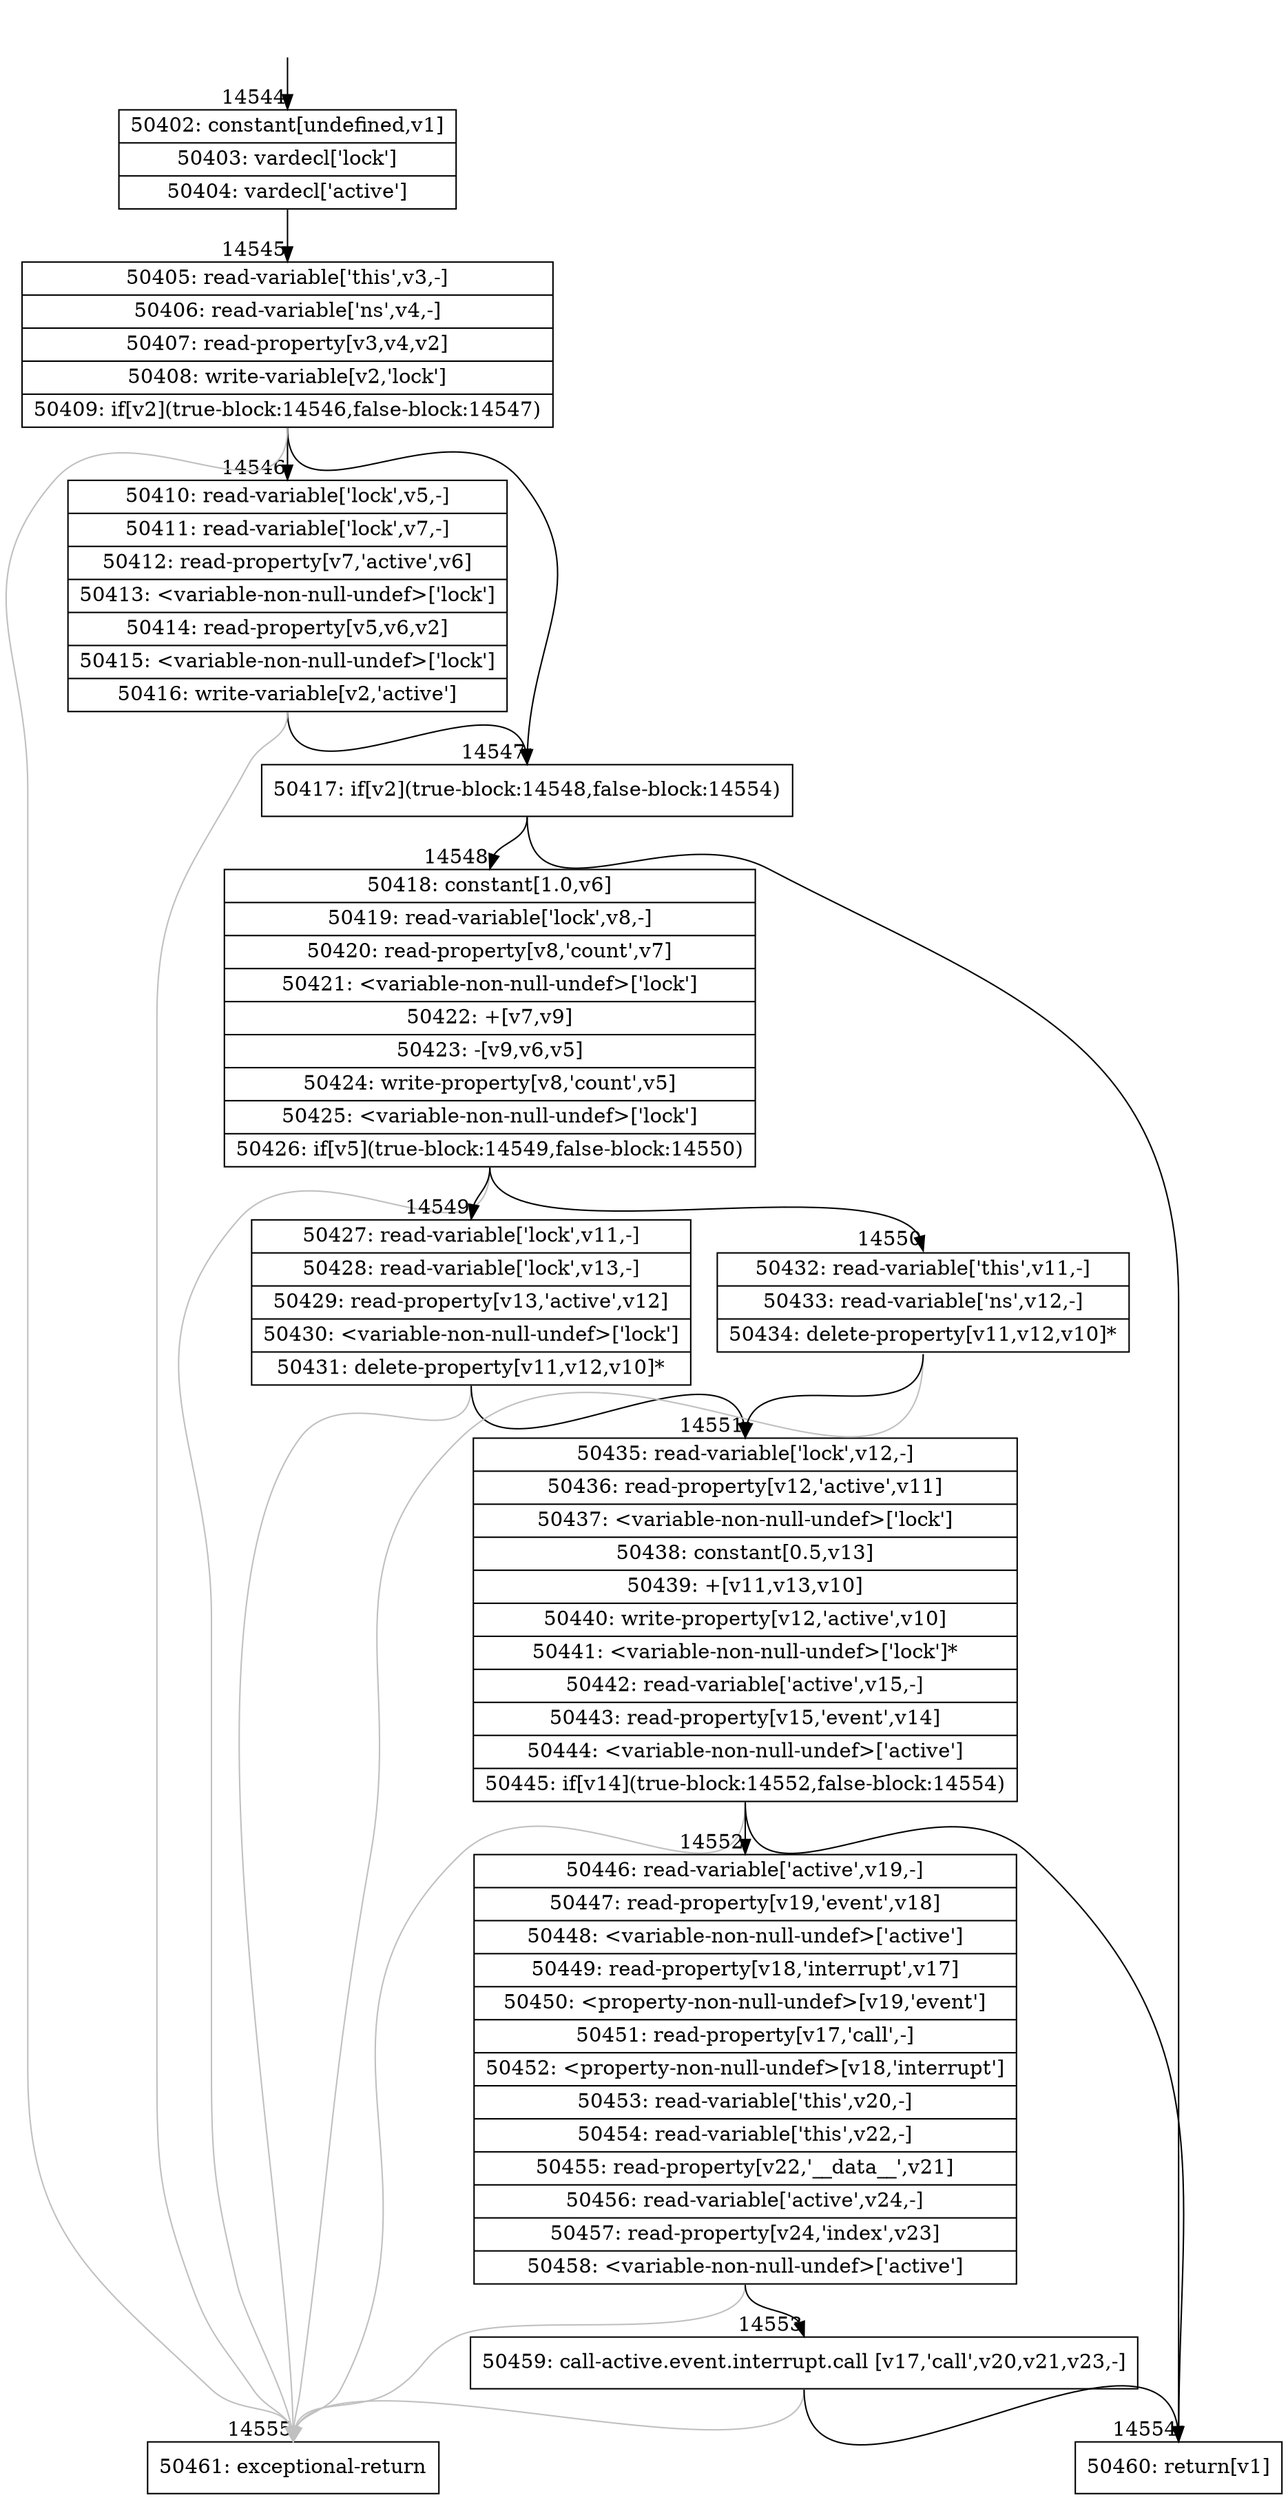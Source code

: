 digraph {
rankdir="TD"
BB_entry1353[shape=none,label=""];
BB_entry1353 -> BB14544 [tailport=s, headport=n, headlabel="    14544"]
BB14544 [shape=record label="{50402: constant[undefined,v1]|50403: vardecl['lock']|50404: vardecl['active']}" ] 
BB14544 -> BB14545 [tailport=s, headport=n, headlabel="      14545"]
BB14545 [shape=record label="{50405: read-variable['this',v3,-]|50406: read-variable['ns',v4,-]|50407: read-property[v3,v4,v2]|50408: write-variable[v2,'lock']|50409: if[v2](true-block:14546,false-block:14547)}" ] 
BB14545 -> BB14547 [tailport=s, headport=n, headlabel="      14547"]
BB14545 -> BB14546 [tailport=s, headport=n, headlabel="      14546"]
BB14545 -> BB14555 [tailport=s, headport=n, color=gray, headlabel="      14555"]
BB14546 [shape=record label="{50410: read-variable['lock',v5,-]|50411: read-variable['lock',v7,-]|50412: read-property[v7,'active',v6]|50413: \<variable-non-null-undef\>['lock']|50414: read-property[v5,v6,v2]|50415: \<variable-non-null-undef\>['lock']|50416: write-variable[v2,'active']}" ] 
BB14546 -> BB14547 [tailport=s, headport=n]
BB14546 -> BB14555 [tailport=s, headport=n, color=gray]
BB14547 [shape=record label="{50417: if[v2](true-block:14548,false-block:14554)}" ] 
BB14547 -> BB14548 [tailport=s, headport=n, headlabel="      14548"]
BB14547 -> BB14554 [tailport=s, headport=n, headlabel="      14554"]
BB14548 [shape=record label="{50418: constant[1.0,v6]|50419: read-variable['lock',v8,-]|50420: read-property[v8,'count',v7]|50421: \<variable-non-null-undef\>['lock']|50422: +[v7,v9]|50423: -[v9,v6,v5]|50424: write-property[v8,'count',v5]|50425: \<variable-non-null-undef\>['lock']|50426: if[v5](true-block:14549,false-block:14550)}" ] 
BB14548 -> BB14549 [tailport=s, headport=n, headlabel="      14549"]
BB14548 -> BB14550 [tailport=s, headport=n, headlabel="      14550"]
BB14548 -> BB14555 [tailport=s, headport=n, color=gray]
BB14549 [shape=record label="{50427: read-variable['lock',v11,-]|50428: read-variable['lock',v13,-]|50429: read-property[v13,'active',v12]|50430: \<variable-non-null-undef\>['lock']|50431: delete-property[v11,v12,v10]*}" ] 
BB14549 -> BB14551 [tailport=s, headport=n, headlabel="      14551"]
BB14549 -> BB14555 [tailport=s, headport=n, color=gray]
BB14550 [shape=record label="{50432: read-variable['this',v11,-]|50433: read-variable['ns',v12,-]|50434: delete-property[v11,v12,v10]*}" ] 
BB14550 -> BB14551 [tailport=s, headport=n]
BB14550 -> BB14555 [tailport=s, headport=n, color=gray]
BB14551 [shape=record label="{50435: read-variable['lock',v12,-]|50436: read-property[v12,'active',v11]|50437: \<variable-non-null-undef\>['lock']|50438: constant[0.5,v13]|50439: +[v11,v13,v10]|50440: write-property[v12,'active',v10]|50441: \<variable-non-null-undef\>['lock']*|50442: read-variable['active',v15,-]|50443: read-property[v15,'event',v14]|50444: \<variable-non-null-undef\>['active']|50445: if[v14](true-block:14552,false-block:14554)}" ] 
BB14551 -> BB14554 [tailport=s, headport=n]
BB14551 -> BB14552 [tailport=s, headport=n, headlabel="      14552"]
BB14551 -> BB14555 [tailport=s, headport=n, color=gray]
BB14552 [shape=record label="{50446: read-variable['active',v19,-]|50447: read-property[v19,'event',v18]|50448: \<variable-non-null-undef\>['active']|50449: read-property[v18,'interrupt',v17]|50450: \<property-non-null-undef\>[v19,'event']|50451: read-property[v17,'call',-]|50452: \<property-non-null-undef\>[v18,'interrupt']|50453: read-variable['this',v20,-]|50454: read-variable['this',v22,-]|50455: read-property[v22,'__data__',v21]|50456: read-variable['active',v24,-]|50457: read-property[v24,'index',v23]|50458: \<variable-non-null-undef\>['active']}" ] 
BB14552 -> BB14553 [tailport=s, headport=n, headlabel="      14553"]
BB14552 -> BB14555 [tailport=s, headport=n, color=gray]
BB14553 [shape=record label="{50459: call-active.event.interrupt.call [v17,'call',v20,v21,v23,-]}" ] 
BB14553 -> BB14554 [tailport=s, headport=n]
BB14553 -> BB14555 [tailport=s, headport=n, color=gray]
BB14554 [shape=record label="{50460: return[v1]}" ] 
BB14555 [shape=record label="{50461: exceptional-return}" ] 
//#$~ 8618
}
